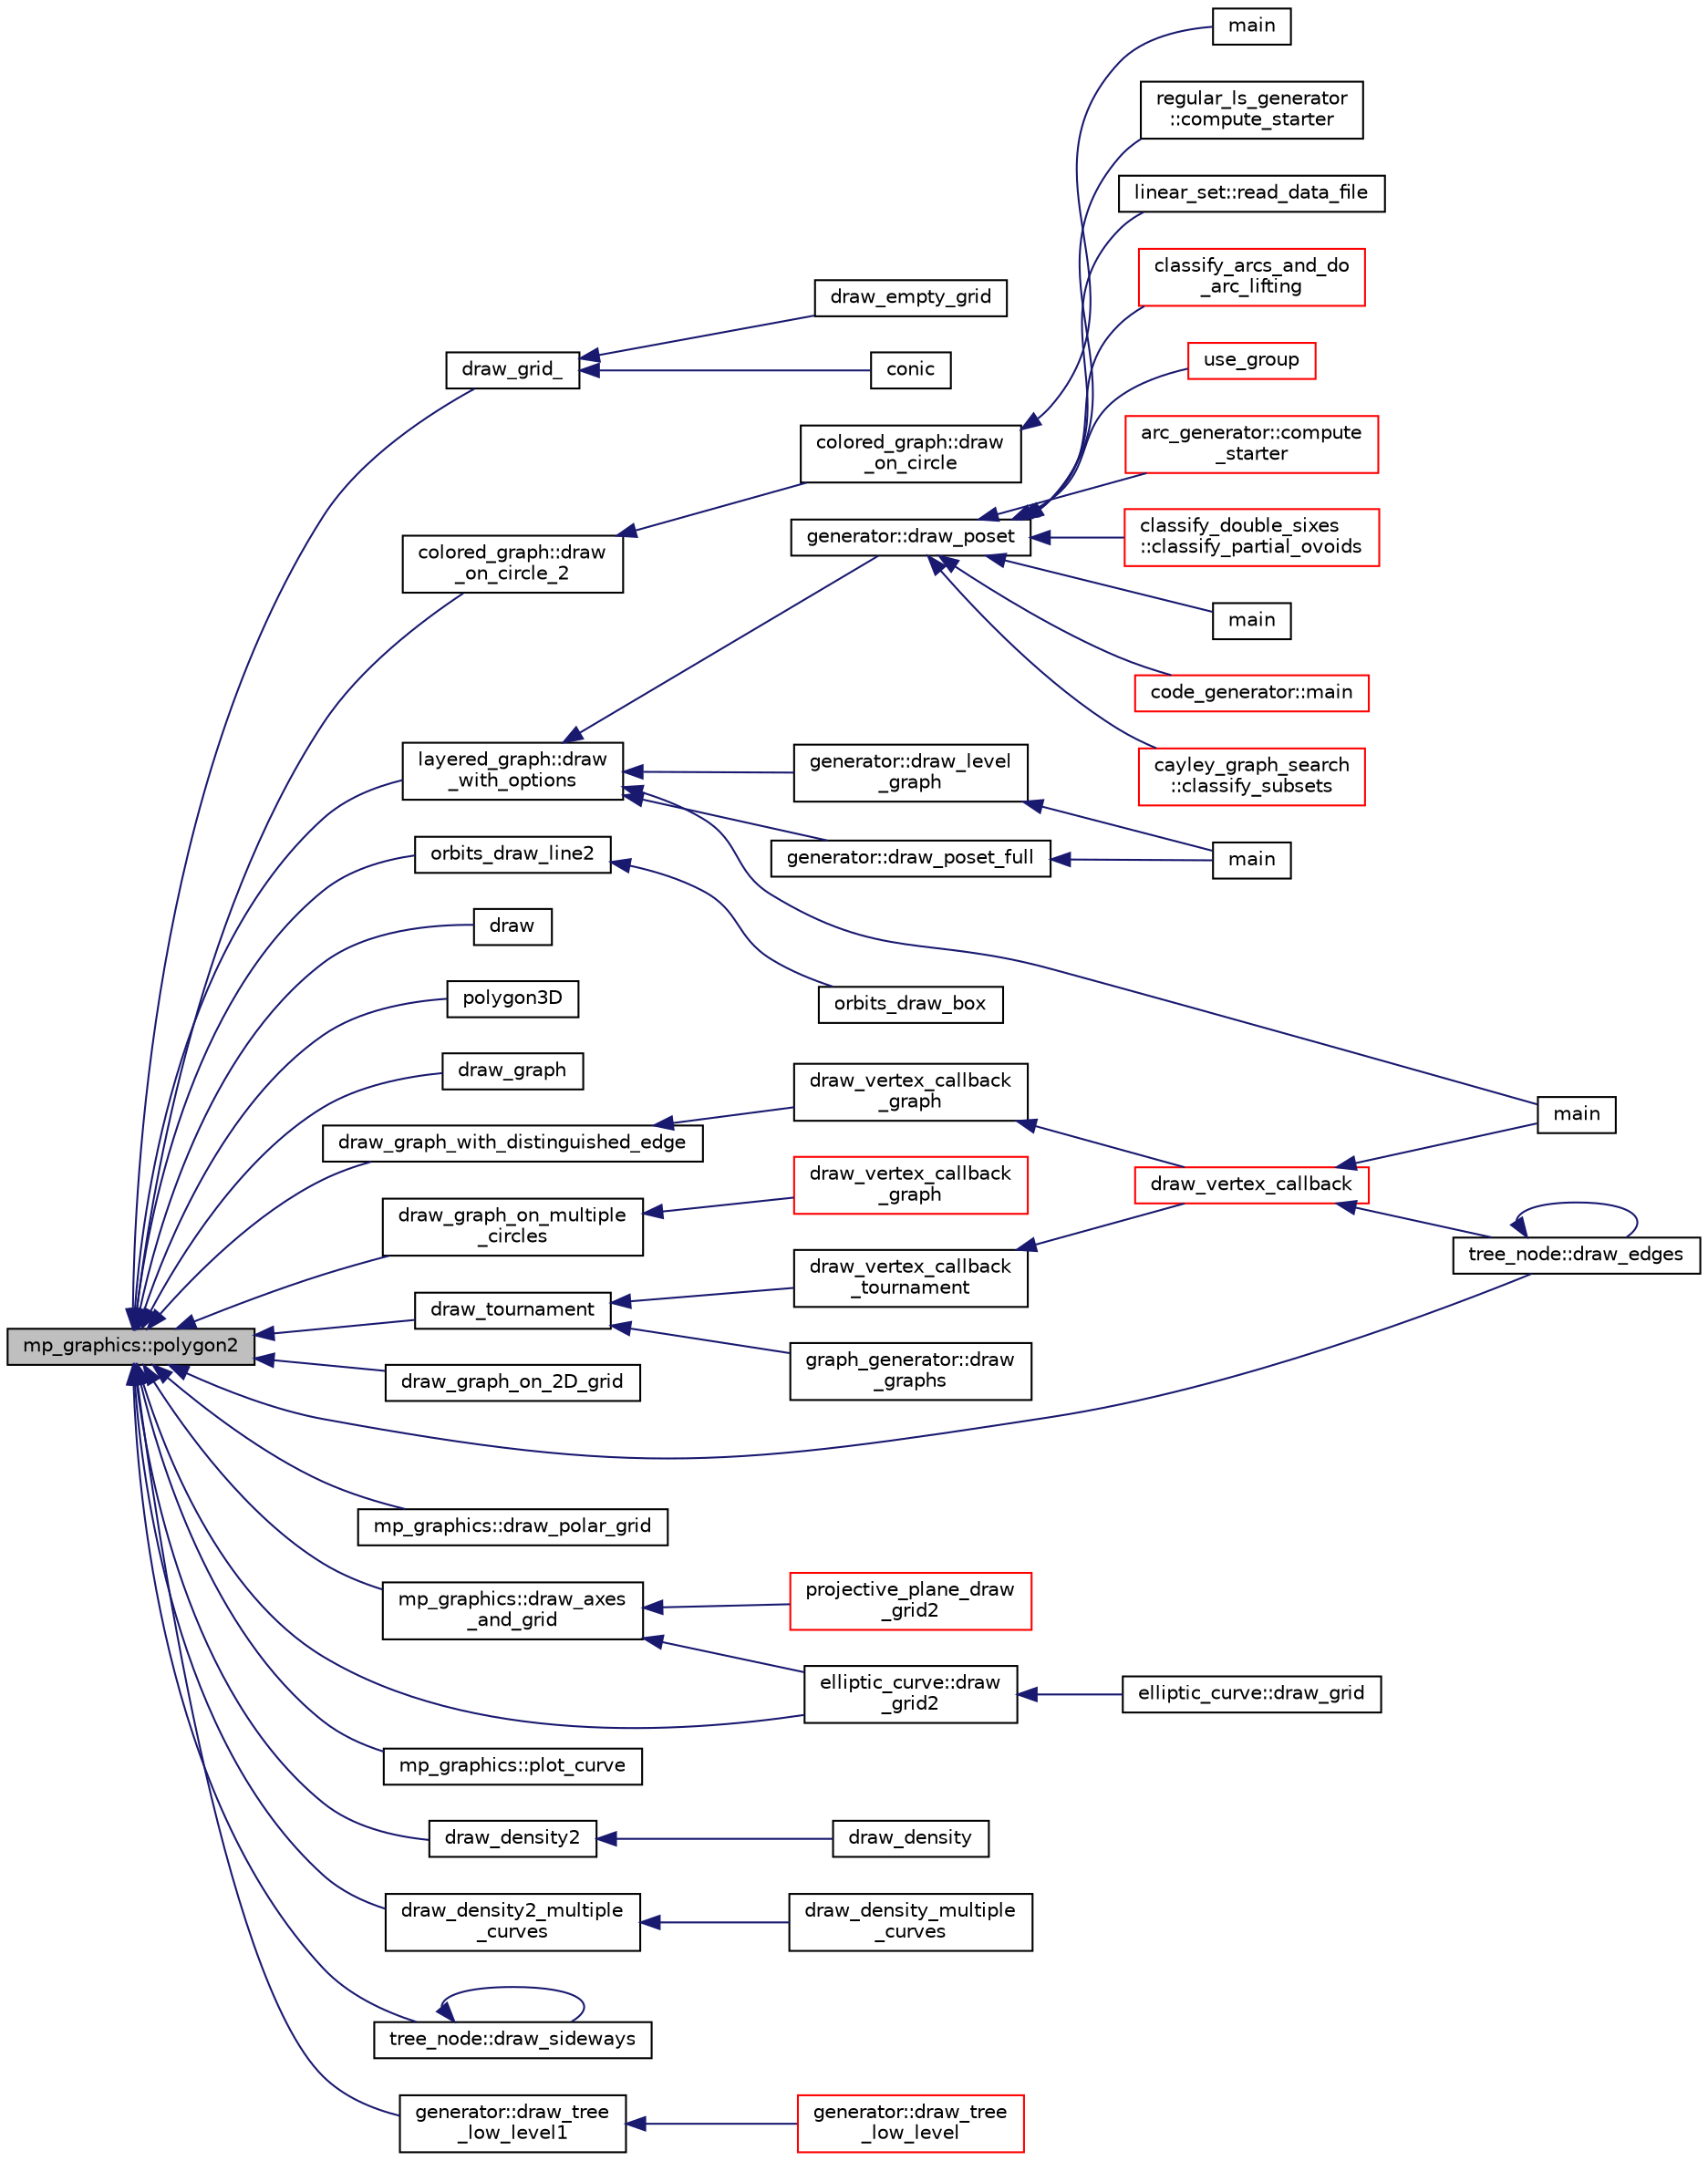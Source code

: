 digraph "mp_graphics::polygon2"
{
  edge [fontname="Helvetica",fontsize="10",labelfontname="Helvetica",labelfontsize="10"];
  node [fontname="Helvetica",fontsize="10",shape=record];
  rankdir="LR";
  Node5353 [label="mp_graphics::polygon2",height=0.2,width=0.4,color="black", fillcolor="grey75", style="filled", fontcolor="black"];
  Node5353 -> Node5354 [dir="back",color="midnightblue",fontsize="10",style="solid",fontname="Helvetica"];
  Node5354 [label="draw_grid_",height=0.2,width=0.4,color="black", fillcolor="white", style="filled",URL="$d4/de8/conic_8_c.html#ad4469548f3a53a4be0974832573a8661"];
  Node5354 -> Node5355 [dir="back",color="midnightblue",fontsize="10",style="solid",fontname="Helvetica"];
  Node5355 [label="draw_empty_grid",height=0.2,width=0.4,color="black", fillcolor="white", style="filled",URL="$d4/de8/conic_8_c.html#a0a991c7d8313e303d51bea14da7b490a"];
  Node5354 -> Node5356 [dir="back",color="midnightblue",fontsize="10",style="solid",fontname="Helvetica"];
  Node5356 [label="conic",height=0.2,width=0.4,color="black", fillcolor="white", style="filled",URL="$d4/de8/conic_8_c.html#a96def9474b981a9d5831a9b48d85d652"];
  Node5353 -> Node5357 [dir="back",color="midnightblue",fontsize="10",style="solid",fontname="Helvetica"];
  Node5357 [label="colored_graph::draw\l_on_circle_2",height=0.2,width=0.4,color="black", fillcolor="white", style="filled",URL="$dc/de2/classcolored__graph.html#a5491c0aa5ba7e60fb694fe7fbbc5ce8a"];
  Node5357 -> Node5358 [dir="back",color="midnightblue",fontsize="10",style="solid",fontname="Helvetica"];
  Node5358 [label="colored_graph::draw\l_on_circle",height=0.2,width=0.4,color="black", fillcolor="white", style="filled",URL="$dc/de2/classcolored__graph.html#af5b7af38772c569cc0d6ab1d7c1fe20b"];
  Node5358 -> Node5359 [dir="back",color="midnightblue",fontsize="10",style="solid",fontname="Helvetica"];
  Node5359 [label="main",height=0.2,width=0.4,color="black", fillcolor="white", style="filled",URL="$d2/dfa/draw__colored__graph_8_c.html#a3c04138a5bfe5d72780bb7e82a18e627"];
  Node5353 -> Node5360 [dir="back",color="midnightblue",fontsize="10",style="solid",fontname="Helvetica"];
  Node5360 [label="layered_graph::draw\l_with_options",height=0.2,width=0.4,color="black", fillcolor="white", style="filled",URL="$da/db1/classlayered__graph.html#a4c76e40c6cf5bfb2ab2df20c33e846bc"];
  Node5360 -> Node5361 [dir="back",color="midnightblue",fontsize="10",style="solid",fontname="Helvetica"];
  Node5361 [label="main",height=0.2,width=0.4,color="black", fillcolor="white", style="filled",URL="$da/d62/layered__graph__main_8_c.html#a217dbf8b442f20279ea00b898af96f52"];
  Node5360 -> Node5362 [dir="back",color="midnightblue",fontsize="10",style="solid",fontname="Helvetica"];
  Node5362 [label="generator::draw_poset_full",height=0.2,width=0.4,color="black", fillcolor="white", style="filled",URL="$d7/d73/classgenerator.html#a6f7f90e50993905db31342536ac59d8c"];
  Node5362 -> Node5363 [dir="back",color="midnightblue",fontsize="10",style="solid",fontname="Helvetica"];
  Node5363 [label="main",height=0.2,width=0.4,color="black", fillcolor="white", style="filled",URL="$de/d2d/graph_2graph_8_c.html#a217dbf8b442f20279ea00b898af96f52"];
  Node5360 -> Node5364 [dir="back",color="midnightblue",fontsize="10",style="solid",fontname="Helvetica"];
  Node5364 [label="generator::draw_poset",height=0.2,width=0.4,color="black", fillcolor="white", style="filled",URL="$d7/d73/classgenerator.html#aa4f99c75a86701ba85e514a294efdf3a"];
  Node5364 -> Node5365 [dir="back",color="midnightblue",fontsize="10",style="solid",fontname="Helvetica"];
  Node5365 [label="main",height=0.2,width=0.4,color="black", fillcolor="white", style="filled",URL="$d1/d5e/blt__main_8_c.html#a217dbf8b442f20279ea00b898af96f52"];
  Node5364 -> Node5366 [dir="back",color="midnightblue",fontsize="10",style="solid",fontname="Helvetica"];
  Node5366 [label="code_generator::main",height=0.2,width=0.4,color="red", fillcolor="white", style="filled",URL="$db/d37/classcode__generator.html#ab3cf3a306e4032c2b471ac95321c599f"];
  Node5364 -> Node5368 [dir="back",color="midnightblue",fontsize="10",style="solid",fontname="Helvetica"];
  Node5368 [label="cayley_graph_search\l::classify_subsets",height=0.2,width=0.4,color="red", fillcolor="white", style="filled",URL="$de/dae/classcayley__graph__search.html#a4cf8a90752e018a281481ac80ad52c4b"];
  Node5364 -> Node5371 [dir="back",color="midnightblue",fontsize="10",style="solid",fontname="Helvetica"];
  Node5371 [label="regular_ls_generator\l::compute_starter",height=0.2,width=0.4,color="black", fillcolor="white", style="filled",URL="$d2/dd8/classregular__ls__generator.html#aa38907741058694a73194b02ceb4a53d"];
  Node5364 -> Node5372 [dir="back",color="midnightblue",fontsize="10",style="solid",fontname="Helvetica"];
  Node5372 [label="linear_set::read_data_file",height=0.2,width=0.4,color="black", fillcolor="white", style="filled",URL="$dd/d86/classlinear__set.html#a9a5cd28cc81be7ee41002b2e3114c2cb"];
  Node5364 -> Node5373 [dir="back",color="midnightblue",fontsize="10",style="solid",fontname="Helvetica"];
  Node5373 [label="classify_arcs_and_do\l_arc_lifting",height=0.2,width=0.4,color="red", fillcolor="white", style="filled",URL="$d6/dc3/arc__lifting__main_8_c.html#afdd7be16f16b8c71e9a72fe5f6a0b59c"];
  Node5364 -> Node5375 [dir="back",color="midnightblue",fontsize="10",style="solid",fontname="Helvetica"];
  Node5375 [label="use_group",height=0.2,width=0.4,color="red", fillcolor="white", style="filled",URL="$d9/d9f/all__cliques_8_c.html#aba62531e97173264c39afe2c7857af31"];
  Node5364 -> Node5377 [dir="back",color="midnightblue",fontsize="10",style="solid",fontname="Helvetica"];
  Node5377 [label="arc_generator::compute\l_starter",height=0.2,width=0.4,color="red", fillcolor="white", style="filled",URL="$d4/d21/classarc__generator.html#aad1dcec3a1c302e743d574bd1ac857d9"];
  Node5364 -> Node5383 [dir="back",color="midnightblue",fontsize="10",style="solid",fontname="Helvetica"];
  Node5383 [label="classify_double_sixes\l::classify_partial_ovoids",height=0.2,width=0.4,color="red", fillcolor="white", style="filled",URL="$dd/d23/classclassify__double__sixes.html#a2253fca143a0e8a3e39655eb05668ae9"];
  Node5360 -> Node5385 [dir="back",color="midnightblue",fontsize="10",style="solid",fontname="Helvetica"];
  Node5385 [label="generator::draw_level\l_graph",height=0.2,width=0.4,color="black", fillcolor="white", style="filled",URL="$d7/d73/classgenerator.html#a6bbc7b7aafea55ff8e202efc43ab263c"];
  Node5385 -> Node5363 [dir="back",color="midnightblue",fontsize="10",style="solid",fontname="Helvetica"];
  Node5353 -> Node5386 [dir="back",color="midnightblue",fontsize="10",style="solid",fontname="Helvetica"];
  Node5386 [label="orbits_draw_line2",height=0.2,width=0.4,color="black", fillcolor="white", style="filled",URL="$d9/d29/draw_8_c.html#ac3530544761e3a79ddef41ed599ea345"];
  Node5386 -> Node5387 [dir="back",color="midnightblue",fontsize="10",style="solid",fontname="Helvetica"];
  Node5387 [label="orbits_draw_box",height=0.2,width=0.4,color="black", fillcolor="white", style="filled",URL="$d9/d29/draw_8_c.html#aeec0f332c0b0bc38273c1daac1cb85db"];
  Node5353 -> Node5388 [dir="back",color="midnightblue",fontsize="10",style="solid",fontname="Helvetica"];
  Node5388 [label="draw",height=0.2,width=0.4,color="black", fillcolor="white", style="filled",URL="$d7/d04/graphics_8h.html#a2f0462cf6d66f0096ed82a8dad6e4c3d"];
  Node5353 -> Node5389 [dir="back",color="midnightblue",fontsize="10",style="solid",fontname="Helvetica"];
  Node5389 [label="polygon3D",height=0.2,width=0.4,color="black", fillcolor="white", style="filled",URL="$d7/d04/graphics_8h.html#a815cdba801f65bcbd9f2097a501d464e"];
  Node5353 -> Node5390 [dir="back",color="midnightblue",fontsize="10",style="solid",fontname="Helvetica"];
  Node5390 [label="draw_graph",height=0.2,width=0.4,color="black", fillcolor="white", style="filled",URL="$d7/d04/graphics_8h.html#af937131778e8fbd30fd890cf5423f839"];
  Node5353 -> Node5391 [dir="back",color="midnightblue",fontsize="10",style="solid",fontname="Helvetica"];
  Node5391 [label="draw_graph_with_distinguished_edge",height=0.2,width=0.4,color="black", fillcolor="white", style="filled",URL="$d7/d04/graphics_8h.html#a988569053fbe52d7320623c4e27b8aca"];
  Node5391 -> Node5392 [dir="back",color="midnightblue",fontsize="10",style="solid",fontname="Helvetica"];
  Node5392 [label="draw_vertex_callback\l_graph",height=0.2,width=0.4,color="black", fillcolor="white", style="filled",URL="$da/d62/layered__graph__main_8_c.html#a48fa52122e4195a9e84162168e41b79d"];
  Node5392 -> Node5393 [dir="back",color="midnightblue",fontsize="10",style="solid",fontname="Helvetica"];
  Node5393 [label="draw_vertex_callback",height=0.2,width=0.4,color="red", fillcolor="white", style="filled",URL="$da/d62/layered__graph__main_8_c.html#a12172e73c4ca6e742bcac2a0f48e3247"];
  Node5393 -> Node5361 [dir="back",color="midnightblue",fontsize="10",style="solid",fontname="Helvetica"];
  Node5393 -> Node5394 [dir="back",color="midnightblue",fontsize="10",style="solid",fontname="Helvetica"];
  Node5394 [label="tree_node::draw_edges",height=0.2,width=0.4,color="black", fillcolor="white", style="filled",URL="$df/dbf/classtree__node.html#a7ccbb586fde19d382c05065d80501eca"];
  Node5394 -> Node5394 [dir="back",color="midnightblue",fontsize="10",style="solid",fontname="Helvetica"];
  Node5353 -> Node5396 [dir="back",color="midnightblue",fontsize="10",style="solid",fontname="Helvetica"];
  Node5396 [label="draw_graph_on_multiple\l_circles",height=0.2,width=0.4,color="black", fillcolor="white", style="filled",URL="$d7/d04/graphics_8h.html#a63ab8fc9db24e6b7a4d0c2994ebb5013"];
  Node5396 -> Node5397 [dir="back",color="midnightblue",fontsize="10",style="solid",fontname="Helvetica"];
  Node5397 [label="draw_vertex_callback\l_graph",height=0.2,width=0.4,color="red", fillcolor="white", style="filled",URL="$d7/d2a/treedraw_8_c.html#ac40fdd8ab91b570efb82c2f7a37a545e"];
  Node5353 -> Node5400 [dir="back",color="midnightblue",fontsize="10",style="solid",fontname="Helvetica"];
  Node5400 [label="draw_graph_on_2D_grid",height=0.2,width=0.4,color="black", fillcolor="white", style="filled",URL="$d7/d04/graphics_8h.html#af1fb7eed73ca4b08ce41329c6b843f6b"];
  Node5353 -> Node5401 [dir="back",color="midnightblue",fontsize="10",style="solid",fontname="Helvetica"];
  Node5401 [label="draw_tournament",height=0.2,width=0.4,color="black", fillcolor="white", style="filled",URL="$d7/d04/graphics_8h.html#abdcf81159ed67c2b19501ea77dbbf6c9"];
  Node5401 -> Node5402 [dir="back",color="midnightblue",fontsize="10",style="solid",fontname="Helvetica"];
  Node5402 [label="graph_generator::draw\l_graphs",height=0.2,width=0.4,color="black", fillcolor="white", style="filled",URL="$d9/d91/classgraph__generator.html#aa07ad014571c0dbd09b93ccb99eb648e"];
  Node5401 -> Node5403 [dir="back",color="midnightblue",fontsize="10",style="solid",fontname="Helvetica"];
  Node5403 [label="draw_vertex_callback\l_tournament",height=0.2,width=0.4,color="black", fillcolor="white", style="filled",URL="$da/d62/layered__graph__main_8_c.html#abbe547a03d8b114e3e28cc9b31a00e2c"];
  Node5403 -> Node5393 [dir="back",color="midnightblue",fontsize="10",style="solid",fontname="Helvetica"];
  Node5353 -> Node5404 [dir="back",color="midnightblue",fontsize="10",style="solid",fontname="Helvetica"];
  Node5404 [label="mp_graphics::draw_polar_grid",height=0.2,width=0.4,color="black", fillcolor="white", style="filled",URL="$da/d2c/classmp__graphics.html#a6fddb7e055dd8099413f41489342fcff"];
  Node5353 -> Node5405 [dir="back",color="midnightblue",fontsize="10",style="solid",fontname="Helvetica"];
  Node5405 [label="mp_graphics::draw_axes\l_and_grid",height=0.2,width=0.4,color="black", fillcolor="white", style="filled",URL="$da/d2c/classmp__graphics.html#a50758b934912d486ff6e5fcbef74a1d0"];
  Node5405 -> Node5406 [dir="back",color="midnightblue",fontsize="10",style="solid",fontname="Helvetica"];
  Node5406 [label="projective_plane_draw\l_grid2",height=0.2,width=0.4,color="red", fillcolor="white", style="filled",URL="$de/dea/plot_8_c.html#ab39804332acaaaaa6c7f3fd56ac914b3"];
  Node5405 -> Node5413 [dir="back",color="midnightblue",fontsize="10",style="solid",fontname="Helvetica"];
  Node5413 [label="elliptic_curve::draw\l_grid2",height=0.2,width=0.4,color="black", fillcolor="white", style="filled",URL="$d3/dea/classelliptic__curve.html#a20f858541aed9bfaabdf69b10f18cdbe"];
  Node5413 -> Node5414 [dir="back",color="midnightblue",fontsize="10",style="solid",fontname="Helvetica"];
  Node5414 [label="elliptic_curve::draw_grid",height=0.2,width=0.4,color="black", fillcolor="white", style="filled",URL="$d3/dea/classelliptic__curve.html#afa9d40e1a626257ad802bdb5a157ad0a"];
  Node5353 -> Node5415 [dir="back",color="midnightblue",fontsize="10",style="solid",fontname="Helvetica"];
  Node5415 [label="mp_graphics::plot_curve",height=0.2,width=0.4,color="black", fillcolor="white", style="filled",URL="$da/d2c/classmp__graphics.html#a2f288365e8ffc149570e25937e99003b"];
  Node5353 -> Node5416 [dir="back",color="midnightblue",fontsize="10",style="solid",fontname="Helvetica"];
  Node5416 [label="draw_density2",height=0.2,width=0.4,color="black", fillcolor="white", style="filled",URL="$de/dea/plot_8_c.html#a4325acc4eb31709cb6d3e5055c5196de"];
  Node5416 -> Node5417 [dir="back",color="midnightblue",fontsize="10",style="solid",fontname="Helvetica"];
  Node5417 [label="draw_density",height=0.2,width=0.4,color="black", fillcolor="white", style="filled",URL="$de/dea/plot_8_c.html#aacb709615412b4c930421172d579dbba"];
  Node5353 -> Node5418 [dir="back",color="midnightblue",fontsize="10",style="solid",fontname="Helvetica"];
  Node5418 [label="draw_density2_multiple\l_curves",height=0.2,width=0.4,color="black", fillcolor="white", style="filled",URL="$de/dea/plot_8_c.html#ac9b4203b5c6e28f5af87331deeb2142b"];
  Node5418 -> Node5419 [dir="back",color="midnightblue",fontsize="10",style="solid",fontname="Helvetica"];
  Node5419 [label="draw_density_multiple\l_curves",height=0.2,width=0.4,color="black", fillcolor="white", style="filled",URL="$de/dea/plot_8_c.html#ae8316e657aaea4fb3b6056fa2079764e"];
  Node5353 -> Node5394 [dir="back",color="midnightblue",fontsize="10",style="solid",fontname="Helvetica"];
  Node5353 -> Node5420 [dir="back",color="midnightblue",fontsize="10",style="solid",fontname="Helvetica"];
  Node5420 [label="tree_node::draw_sideways",height=0.2,width=0.4,color="black", fillcolor="white", style="filled",URL="$df/dbf/classtree__node.html#a9b2f0bf6523c86a1fe755f6186180adb"];
  Node5420 -> Node5420 [dir="back",color="midnightblue",fontsize="10",style="solid",fontname="Helvetica"];
  Node5353 -> Node5421 [dir="back",color="midnightblue",fontsize="10",style="solid",fontname="Helvetica"];
  Node5421 [label="generator::draw_tree\l_low_level1",height=0.2,width=0.4,color="black", fillcolor="white", style="filled",URL="$d7/d73/classgenerator.html#a05c91a8f773c25fbad2e806201d5f0d3"];
  Node5421 -> Node5422 [dir="back",color="midnightblue",fontsize="10",style="solid",fontname="Helvetica"];
  Node5422 [label="generator::draw_tree\l_low_level",height=0.2,width=0.4,color="red", fillcolor="white", style="filled",URL="$d7/d73/classgenerator.html#a7ec4c0902ecfc19049792b60526ae446"];
  Node5353 -> Node5413 [dir="back",color="midnightblue",fontsize="10",style="solid",fontname="Helvetica"];
}
